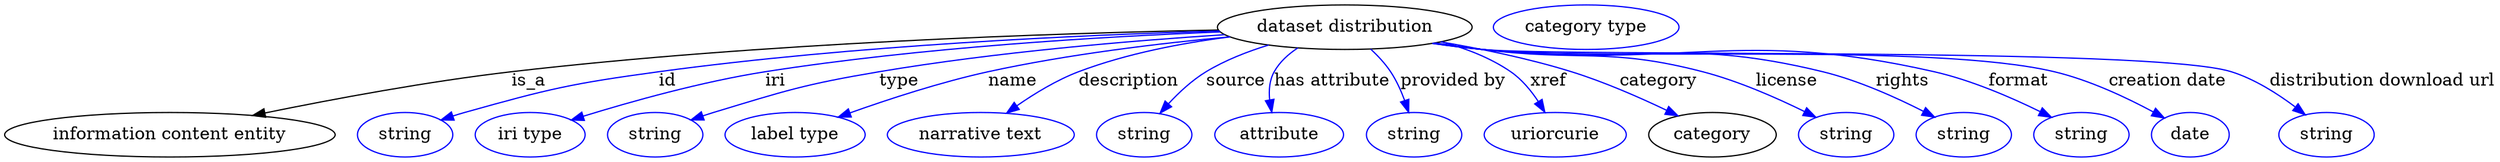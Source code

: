 digraph {
	graph [bb="0,0,2009.2,123"];
	node [label="\N"];
	"dataset distribution"	[height=0.5,
		label="dataset distribution",
		pos="1080.2,105",
		width=2.8525];
	"information content entity"	[height=0.5,
		pos="133.24,18",
		width=3.7011];
	"dataset distribution" -> "information content entity"	[label=is_a,
		lp="423.24,61.5",
		pos="e,200.09,33.572 978.16,102.7 846.34,100.11 609.99,92.324 409.24,69 341.5,61.13 265.29,46.909 210.14,35.64"];
	id	[color=blue,
		height=0.5,
		label=string,
		pos="323.24,18",
		width=1.0652];
	"dataset distribution" -> id	[color=blue,
		label=id,
		lp="535.24,61.5",
		pos="e,352.23,29.966 978.83,101.94 867.77,98.664 684.64,90.283 528.24,69 457.59,59.386 439.89,55.278 371.24,36 368.13,35.128 364.94,34.158 \
361.74,33.138",
		style=solid];
	iri	[color=blue,
		height=0.5,
		label="iri type",
		pos="424.24,18",
		width=1.2277];
	"dataset distribution" -> iri	[color=blue,
		label=iri,
		lp="622.24,61.5",
		pos="e,457.44,29.922 979.7,101.18 884.95,97.409 739.26,88.727 614.24,69 562.9,60.899 505.36,44.726 467.19,32.961",
		style=solid];
	type	[color=blue,
		height=0.5,
		label=string,
		pos="525.24,18",
		width=1.0652];
	"dataset distribution" -> type	[color=blue,
		label=type,
		lp="722.24,61.5",
		pos="e,554.16,30.003 983.25,98.877 907.45,93.922 799.64,84.782 706.24,69 645.76,58.781 630.94,53.789 572.24,36 569.47,35.162 566.63,34.255 \
563.79,33.311",
		style=solid];
	name	[color=blue,
		height=0.5,
		label="label type",
		pos="638.24,18",
		width=1.5707];
	"dataset distribution" -> name	[color=blue,
		label=name,
		lp="813.24,61.5",
		pos="e,672.8,32.252 987.39,97.197 930.82,91.938 857.33,83.111 793.24,69 755.11,60.607 713.03,46.725 682.35,35.715",
		style=solid];
	description	[color=blue,
		height=0.5,
		label="narrative text",
		pos="788.24,18",
		width=2.0943];
	"dataset distribution" -> description	[color=blue,
		label=description,
		lp="906.74,61.5",
		pos="e,808.82,35.529 987.49,97.162 949.04,92.214 904.55,83.689 866.24,69 848.83,62.325 831.19,51.44 817.1,41.529",
		style=solid];
	source	[color=blue,
		height=0.5,
		label=string,
		pos="920.24,18",
		width=1.0652];
	"dataset distribution" -> source	[color=blue,
		label=source,
		lp="992.24,61.5",
		pos="e,932.43,35.505 1018,90.577 1001.1,85.36 983.31,78.329 968.24,69 957.32,62.239 947.16,52.425 939.03,43.278",
		style=solid];
	"has attribute"	[color=blue,
		height=0.5,
		label=attribute,
		pos="1028.2,18",
		width=1.4443];
	"dataset distribution" -> "has attribute"	[color=blue,
		label="has attribute",
		lp="1070.2,61.5",
		pos="e,1021.8,36.221 1042.3,88.233 1034.7,83.242 1027.7,76.905 1023.2,69 1019.4,62.118 1018.9,53.863 1019.8,46.061",
		style=solid];
	"provided by"	[color=blue,
		height=0.5,
		label=string,
		pos="1136.2,18",
		width=1.0652];
	"dataset distribution" -> "provided by"	[color=blue,
		label="provided by",
		lp="1167.7,61.5",
		pos="e,1131.8,36.115 1101.2,87.288 1106.9,81.912 1112.8,75.621 1117.2,69 1121.9,61.938 1125.7,53.545 1128.6,45.671",
		style=solid];
	xref	[color=blue,
		height=0.5,
		label=uriorcurie,
		pos="1250.2,18",
		width=1.5887];
	"dataset distribution" -> xref	[color=blue,
		label=xref,
		lp="1244.7,61.5",
		pos="e,1241.8,36.236 1158.2,93.209 1177.7,88.026 1197.7,80.355 1214.2,69 1223.2,62.829 1230.8,53.638 1236.6,44.813",
		style=solid];
	category	[height=0.5,
		pos="1377.2,18",
		width=1.4263];
	"dataset distribution" -> category	[color=blue,
		label=category,
		lp="1333.7,61.5",
		pos="e,1349.3,33.349 1157.8,93.131 1190.7,87.5 1229.3,79.554 1263.2,69 1289.7,60.791 1318.2,48.285 1340.1,37.834",
		style=solid];
	license	[color=blue,
		height=0.5,
		label=string,
		pos="1485.2,18",
		width=1.0652];
	"dataset distribution" -> license	[color=blue,
		label=license,
		lp="1437.2,61.5",
		pos="e,1460.7,32.221 1153.3,92.266 1165.9,90.393 1179,88.56 1191.2,87 1270.1,76.978 1292.3,88.971 1369.2,69 1398,61.53 1428.9,47.941 \
1451.5,36.814",
		style=solid];
	rights	[color=blue,
		height=0.5,
		label=string,
		pos="1580.2,18",
		width=1.0652];
	"dataset distribution" -> rights	[color=blue,
		label=rights,
		lp="1530.7,61.5",
		pos="e,1556.6,32.269 1152.1,92.07 1165.1,90.174 1178.5,88.385 1191.2,87 1313,73.716 1347.2,98.037 1466.2,69 1494.9,62.007 1525.4,48.256 \
1547.6,36.942",
		style=solid];
	format	[color=blue,
		height=0.5,
		label=string,
		pos="1675.2,18",
		width=1.0652];
	"dataset distribution" -> format	[color=blue,
		label=format,
		lp="1624.7,61.5",
		pos="e,1651,32.15 1151.5,91.986 1164.7,90.075 1178.3,88.302 1191.2,87 1352.8,70.684 1397.9,105 1556.2,69 1586.4,62.146 1618.6,48.154 \
1641.9,36.71",
		style=solid];
	"creation date"	[color=blue,
		height=0.5,
		label=date,
		pos="1763.2,18",
		width=0.86659];
	"dataset distribution" -> "creation date"	[color=blue,
		label="creation date",
		lp="1744.7,61.5",
		pos="e,1742.2,31.554 1151.1,91.92 1164.4,90.003 1178.2,88.245 1191.2,87 1293.5,77.207 1553.3,92.702 1653.2,69 1681.7,62.255 1711.8,48.034 \
1733.3,36.477",
		style=solid];
	"distribution download url"	[color=blue,
		height=0.5,
		label=string,
		pos="1873.2,18",
		width=1.0652];
	"dataset distribution" -> "distribution download url"	[color=blue,
		label="distribution download url",
		lp="1918.2,61.5",
		pos="e,1856,34.191 1150.8,91.864 1164.2,89.94 1178.1,88.194 1191.2,87 1258.2,80.898 1732,89.056 1796.2,69 1815,63.135 1833.6,51.308 1847.8,\
40.628",
		style=solid];
	"named thing_category"	[color=blue,
		height=0.5,
		label="category type",
		pos="1275.2,105",
		width=2.0762];
}
